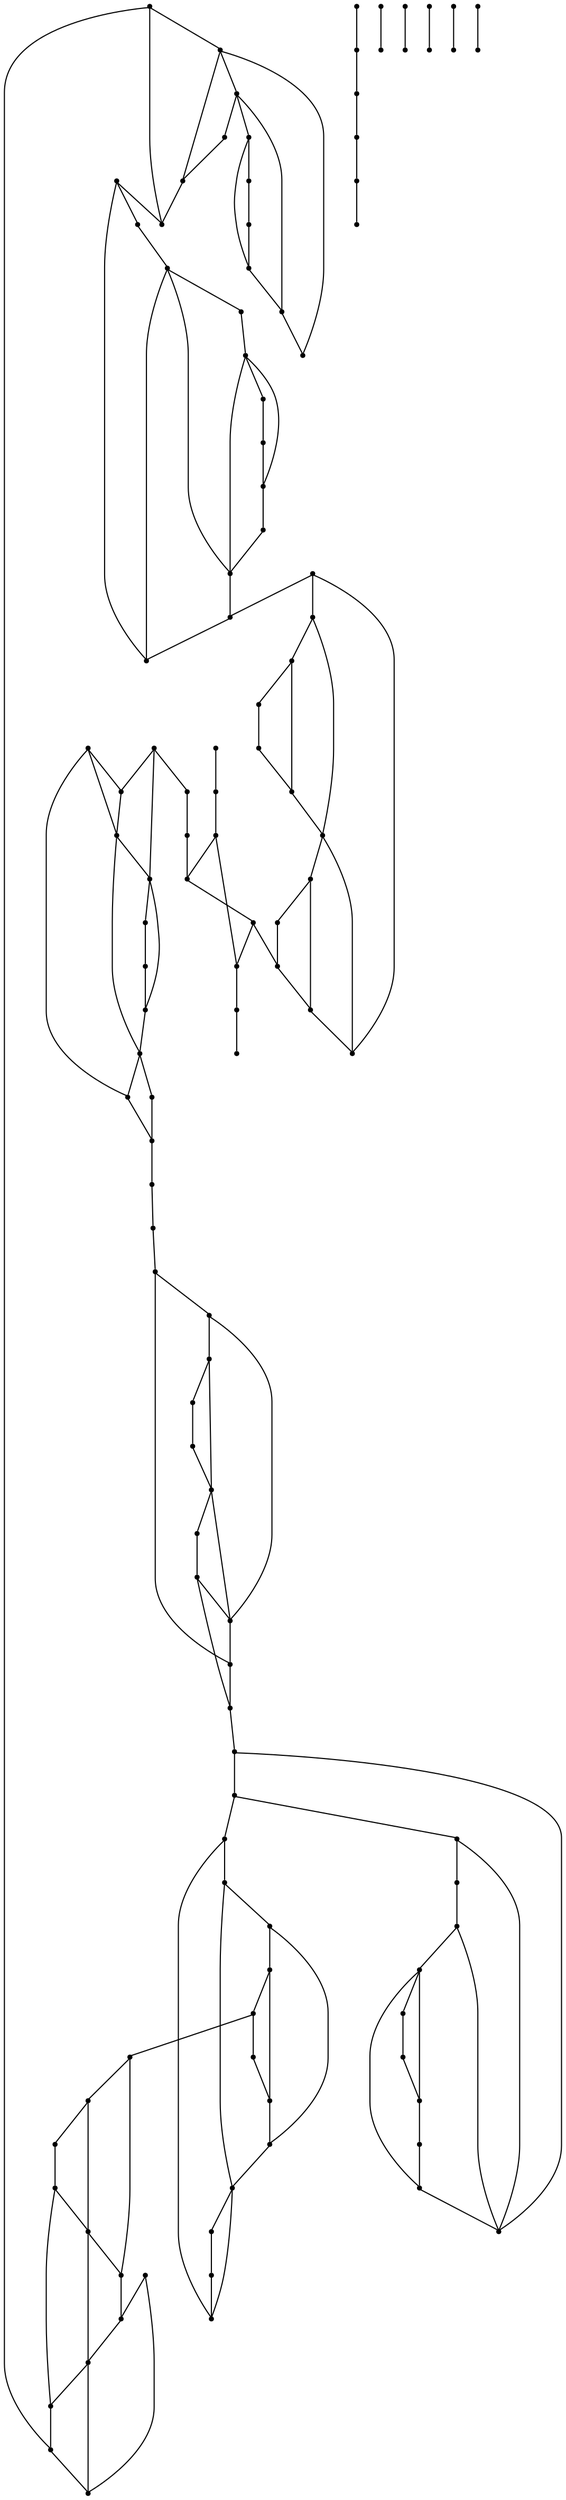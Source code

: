 graph {
  node [shape=point,comment="{\"directed\":false,\"doi\":\"10.1007/978-3-540-31843-9_19\",\"figure\":\"?\"}"]

  v0 [pos="1404.4237100290698,237.47153398467276"]
  v1 [pos="1404.4237100290698,278.9662849612352"]
  v2 [pos="1362.9202216569768,278.9662849612352"]
  v3 [pos="1321.4208030523255,278.9662849612352"]
  v4 [pos="1404.4237100290698,320.45906501087717"]
  v5 [pos="1404.4237100290698,361.9507006513394"]
  v6 [pos="1362.9202216569768,361.9507006513394"]
  v7 [pos="1321.4208030523255,361.9507006513394"]
  v8 [pos="1362.9202216569768,237.47153398467276"]
  v9 [pos="1362.9202216569768,320.45906501087717"]
  v10 [pos="1321.4208030523255,237.47153398467265"]
  v11 [pos="1321.4208030523255,320.45906501087717"]
  v12 [pos="1113.919672056686,278.9662849612352"]
  v13 [pos="1072.4161518895348,278.9662849612352"]
  v14 [pos="1155.419058866279,278.9662849612352"]
  v15 [pos="1113.919672056686,320.45906501087717"]
  v16 [pos="1072.4161518895348,320.45906501087717"]
  v17 [pos="1155.419058866279,320.45906501087717"]
  v18 [pos="1155.419058866279,361.9507006513394"]
  v19 [pos="1155.419058866279,403.4432899661181"]
  v20 [pos="1113.919672056686,361.9507006513394"]
  v21 [pos="1113.919672056686,403.4432899661181"]
  v22 [pos="1113.919672056686,237.47153398467276"]
  v23 [pos="1072.4161518895348,237.47153398467276"]
  v24 [pos="1030.9167491824128,361.9507006513394"]
  v25 [pos="989.4173782703488,361.9507006513394"]
  v26 [pos="1072.4161518895348,361.9507006513394"]
  v27 [pos="1072.4161518895348,403.4432899661181"]
  v28 [pos="947.9148755450581,486.4298673180061"]
  v29 [pos="906.4144236010173,486.4298673180061"]
  v30 [pos="989.4173782703488,486.4298673180061"]
  v31 [pos="1030.9167491824128,486.4298673180061"]
  v32 [pos="1072.4161518895348,486.4298673180061"]
  v33 [pos="1072.4161518895348,527.9213758018927"]
  v34 [pos="1030.9167491824128,527.9213758018927"]
  v35 [pos="989.4173782703489,320.45906501087717"]
  v36 [pos="1030.9167491824128,320.45906501087717"]
  v37 [pos="1030.9167491824128,403.4432899661181"]
  v38 [pos="989.4173782703488,403.4432899661181"]
  v39 [pos="989.4173782703488,527.9213758018927"]
  v40 [pos="947.9148755450581,444.93823167754385"]
  v41 [pos="906.4144236010175,444.93823167754385"]
  v42 [pos="947.9148755450582,527.9213758018927"]
  v43 [pos="906.4144236010175,527.9213758018927"]
  v44 [pos="781.9120980196221,444.93823167754385"]
  v45 [pos="740.4127271075581,444.93823167754385"]
  v46 [pos="823.4146166424418,444.93823167754385"]
  v47 [pos="864.9150526889534,444.93823167754385"]
  v48 [pos="864.9150526889534,486.4298673180061"]
  v49 [pos="864.9150526889534,527.9213758018927"]
  v50 [pos="823.4146166424418,237.47153398467276"]
  v51 [pos="823.4146166424418,278.9662849612352"]
  v52 [pos="781.9120980196221,278.9662849612352"]
  v53 [pos="823.4146166424418,486.4298673180061"]
  v54 [pos="823.4146166424418,527.9213758018927"]
  v55 [pos="781.9120980196221,320.45906501087717"]
  v56 [pos="781.9120980196221,237.47153398467276"]
  v57 [pos="740.4127271075581,320.45906501087717"]
  v58 [pos="781.9120980196221,403.4432899661181"]
  v59 [pos="740.4127271075581,403.4432899661181"]
  v60 [pos="781.9120980196221,486.4298673180061"]
  v61 [pos="740.4127271075581,237.47153398467276"]
  v62 [pos="740.4127271075581,278.9662849612352"]
  v63 [pos="740.4127271075581,361.9507006513394"]
  v64 [pos="698.913324400436,361.9507006513394"]
  v65 [pos="740.4127271075581,486.4298673180061"]
  v66 [pos="698.913324400436,278.9662849612352"]
  v67 [pos="698.9133244004361,320.45906501087717"]
  v68 [pos="698.9133244004361,486.4298673180061"]
  v69 [pos="698.9133244004361,527.9213758018927"]
  v70 [pos="698.9133244004361,444.93823167754385"]
  v71 [pos="657.4108057776164,486.4298673180061"]
  v72 [pos="615.9104015261628,486.4298673180061"]
  v73 [pos="657.4108057776164,527.9213758018927"]
  v74 [pos="615.9104015261628,527.9213758018927"]
  v75 [pos="657.4108057776164,320.45906501087717"]
  v76 [pos="657.4108057776164,361.9507006513394"]
  v77 [pos="657.4108057776164,278.9662849612352"]
  v78 [pos="657.4108057776162,237.47153398467265"]
  v79 [pos="574.4109988190407,278.9662849612352"]
  v80 [pos="532.9105786700582,278.9662849612352"]
  v81 [pos="615.9104015261628,278.9662849612352"]
  v82 [pos="615.9104015261628,361.9507006513394"]
  v83 [pos="657.4108057776164,444.93823167754385"]
  v84 [pos="657.4108057776162,403.4432899661181"]
  v85 [pos="615.9104015261628,320.45906501087717"]
  v86 [pos="615.9104015261628,237.47153398467265"]
  v87 [pos="615.9104015261628,403.4432899661181"]
  v88 [pos="615.9104015261628,444.93823167754385"]
  v89 [pos="574.4109988190407,237.47153398467276"]
  v90 [pos="532.9105786700582,237.47153398467276"]
  v91 [pos="532.9105786700582,361.9507006513394"]
  v92 [pos="574.4109988190407,361.9507006513394"]
  v93 [pos="532.9105786700582,403.4432899661181"]
  v94 [pos="574.4109988190407,403.4432899661181"]
  v95 [pos="532.9105786700582,444.93823167754385"]
  v96 [pos="574.4109988190406,444.93823167754385"]
  v97 [pos="532.9105786700582,486.4298673180061"]
  v98 [pos="574.4109988190406,486.4298673180061"]
  v99 [pos="491.40807594476746,486.4298673180061"]
  v100 [pos="491.4080759447674,527.9213758018927"]
  v101 [pos="449.9086891351744,527.9213758018927"]
  v102 [pos="408.4093023255814,527.9213758018927"]
  v103 [pos="449.90868913517437,320.45906501087717"]
  v104 [pos="449.9086891351744,361.9507006513394"]
  v105 [pos="449.9086891351744,278.96628496123526"]
  v106 [pos="449.90868913517437,237.47153398467276"]
  v107 [pos="449.9086891351744,486.4298673180061"]
  v108 [pos="449.9086891351744,444.93823167754385"]
  v109 [pos="449.90868913517437,403.90378750436673"]
  v110 [pos="408.4093023255814,444.93823167754385"]
  v111 [pos="366.9067916515262,444.93823167754385"]
  v112 [pos="408.4093023255814,237.47153398467265"]
  v113 [pos="408.4093023255814,278.9662849612352"]
  v114 [pos="408.4093023255814,320.45906501087717"]
  v115 [pos="408.4093023255814,361.9507006513394"]
  v116 [pos="408.4093023255814,403.90378750436673"]
  v117 [pos="408.4093023255814,486.4298673180061"]
  v118 [pos="366.9067916515262,486.4298673180061"]
  v119 [pos="366.90679165152613,320.45906501087717"]
  v120 [pos="366.9067916515262,361.9507006513394"]
  v121 [pos="574.4109988190407,527.9213758018927"]
  v122 [pos="532.9105786700582,527.9213758018927"]

  v0 -- v1 [id="-1",pos="1404.4237100290698,237.47153398467276 1404.4237100290698,278.9662849612352 1404.4237100290698,278.9662849612352 1404.4237100290698,278.9662849612352"]
  v102 -- v118 [id="-2",pos="408.4093023255814,527.9213758018927 366.9057503633721,527.9216301150439 366.9057503633721,527.9216301150439 366.9057503633721,527.9216301150439 366.9067916515262,486.4298673180061 366.9067916515262,486.4298673180061 366.9067916515262,486.4298673180061"]
  v102 -- v101 [id="-3",pos="408.4093023255814,527.9213758018927 449.9086891351744,527.9213758018927 449.9086891351744,527.9213758018927 449.9086891351744,527.9213758018927"]
  v100 -- v122 [id="-4",pos="491.4080759447674,527.9213758018927 532.9105786700582,527.9213758018927 532.9105786700582,527.9213758018927 532.9105786700582,527.9213758018927"]
  v122 -- v121 [id="-5",pos="532.9105786700582,527.9213758018927 574.4109988190407,527.9213758018927 574.4109988190407,527.9213758018927 574.4109988190407,527.9213758018927"]
  v121 -- v74 [id="-6",pos="574.4109988190407,527.9213758018927 615.9104015261628,527.9213758018927 615.9104015261628,527.9213758018927 615.9104015261628,527.9213758018927"]
  v74 -- v73 [id="-7",pos="615.9104015261628,527.9213758018927 657.4108057776164,527.9213758018927 657.4108057776164,527.9213758018927 657.4108057776164,527.9213758018927"]
  v73 -- v69 [id="-8",pos="657.4108057776164,527.9213758018927 698.9133244004361,527.9213758018927 698.9133244004361,527.9213758018927 698.9133244004361,527.9213758018927"]
  v69 -- v54 [id="-9",pos="698.9133244004361,527.9213758018927 823.4146166424418,527.9213758018927 823.4146166424418,527.9213758018927 823.4146166424418,527.9213758018927"]
  v54 -- v49 [id="-10",pos="823.4146166424418,527.9213758018927 864.9150526889534,527.9213758018927 864.9150526889534,527.9213758018927 864.9150526889534,527.9213758018927"]
  v49 -- v43 [id="-11",pos="864.9150526889534,527.9213758018927 906.4144236010175,527.9213758018927 906.4144236010175,527.9213758018927 906.4144236010175,527.9213758018927"]
  v43 -- v42 [id="-12",pos="906.4144236010175,527.9213758018927 947.9148755450582,527.9213758018927 947.9148755450582,527.9213758018927 947.9148755450582,527.9213758018927"]
  v42 -- v39 [id="-13",pos="947.9148755450582,527.9213758018927 989.4173782703488,527.9213758018927 989.4173782703488,527.9213758018927 989.4173782703488,527.9213758018927"]
  v39 -- v34 [id="-14",pos="989.4173782703488,527.9213758018927 1030.9167491824128,527.9213758018927 1030.9167491824128,527.9213758018927 1030.9167491824128,527.9213758018927"]
  v34 -- v33 [id="-15",pos="1030.9167491824128,527.9213758018927 1072.4161518895348,527.9213758018927 1072.4161518895348,527.9213758018927 1072.4161518895348,527.9213758018927"]
  v33 -- v5 [id="-16",pos="1072.4161518895348,527.9213758018927 1404.4237100290698,527.9216301150439 1404.4237100290698,527.9216301150439 1404.4237100290698,527.9216301150439 1404.4237100290698,361.9507006513394 1404.4237100290698,361.9507006513394 1404.4237100290698,361.9507006513394"]
  v111 -- v120 [id="-18",pos="366.9067916515262,444.93823167754385 366.9067916515262,361.9507006513394 366.9067916515262,361.9507006513394 366.9067916515262,361.9507006513394"]
  v119 -- v112 [id="-19",pos="366.90679165152613,320.45906501087717 366.9057503633721,237.47159756296048 366.9057503633721,237.47159756296048 366.9057503633721,237.47159756296048 408.4093023255814,237.47153398467265 408.4093023255814,237.47153398467265 408.4093023255814,237.47153398467265"]
  v101 -- v100 [id="-21",pos="449.9086891351744,527.9213758018927 491.4080759447674,527.9213758018927 491.4080759447674,527.9213758018927 491.4080759447674,527.9213758018927"]
  v120 -- v119 [id="-53",pos="366.9067916515262,361.9507006513394 366.90679165152613,320.45906501087717 366.90679165152613,320.45906501087717 366.90679165152613,320.45906501087717"]
  v118 -- v117 [id="-93",pos="366.9067916515262,486.4298673180061 408.4093023255814,486.4298673180061 408.4093023255814,486.4298673180061 408.4093023255814,486.4298673180061"]
  v107 -- v99 [id="-94",pos="449.9086891351744,486.4298673180061 491.40807594476746,486.4298673180061 491.40807594476746,486.4298673180061 491.40807594476746,486.4298673180061"]
  v111 -- v118 [id="-95",pos="366.9067916515262,444.93823167754385 366.9067916515262,486.4298673180061 366.9067916515262,486.4298673180061 366.9067916515262,486.4298673180061"]
  v117 -- v107 [id="-96",pos="408.4093023255814,486.4298673180061 449.9086891351744,486.4298673180061 449.9086891351744,486.4298673180061 449.9086891351744,486.4298673180061"]
  v112 -- v106 [id="-97",pos="408.4093023255814,237.47153398467265 449.90868913517437,237.47153398467276 449.90868913517437,237.47153398467276 449.90868913517437,237.47153398467276"]
  v106 -- v90 [id="-98",pos="449.90868913517437,237.47153398467276 532.9105786700582,237.47153398467276 532.9105786700582,237.47153398467276 532.9105786700582,237.47153398467276"]
  v90 -- v89 [id="-99",pos="532.9105786700582,237.47153398467276 574.4109988190407,237.47153398467276 574.4109988190407,237.47153398467276 574.4109988190407,237.47153398467276"]
  v89 -- v86 [id="-100",pos="574.4109988190407,237.47153398467276 615.9104015261628,237.47153398467265 615.9104015261628,237.47153398467265 615.9104015261628,237.47153398467265"]
  v86 -- v78 [id="-101",pos="615.9104015261628,237.47153398467265 657.4108057776162,237.47153398467265 657.4108057776162,237.47153398467265 657.4108057776162,237.47153398467265"]
  v78 -- v61 [id="-102",pos="657.4108057776162,237.47153398467265 740.4127271075581,237.47153398467276 740.4127271075581,237.47153398467276 740.4127271075581,237.47153398467276"]
  v61 -- v56 [id="-103",pos="740.4127271075581,237.47153398467276 781.9120980196221,237.47153398467276 781.9120980196221,237.47153398467276 781.9120980196221,237.47153398467276"]
  v56 -- v50 [id="-104",pos="781.9120980196221,237.47153398467276 823.4146166424418,237.47153398467276 823.4146166424418,237.47153398467276 823.4146166424418,237.47153398467276"]
  v50 -- v23 [id="-105",pos="823.4146166424418,237.47153398467276 1072.4161518895348,237.47153398467276 1072.4161518895348,237.47153398467276 1072.4161518895348,237.47153398467276"]
  v23 -- v22 [id="-106",pos="1072.4161518895348,237.47153398467276 1113.919672056686,237.47153398467276 1113.919672056686,237.47153398467276 1113.919672056686,237.47153398467276"]
  v22 -- v10 [id="-107",pos="1113.919672056686,237.47153398467276 1321.4208030523255,237.47153398467265 1321.4208030523255,237.47153398467265 1321.4208030523255,237.47153398467265"]
  v10 -- v8 [id="-108",pos="1321.4208030523255,237.47153398467265 1362.9202216569768,237.47153398467276 1362.9202216569768,237.47153398467276 1362.9202216569768,237.47153398467276"]
  v8 -- v0 [id="-109",pos="1362.9202216569768,237.47153398467276 1404.4237100290698,237.47153398467276 1404.4237100290698,237.47153398467276 1404.4237100290698,237.47153398467276"]
  v102 -- v117 [id="-166",pos="408.4093023255814,527.9213758018927 408.4093023255814,486.4298673180061 408.4093023255814,486.4298673180061 408.4093023255814,486.4298673180061"]
  v117 -- v110 [id="-167",pos="408.4093023255814,486.4298673180061 408.4093023255814,444.93823167754385 408.4093023255814,444.93823167754385 408.4093023255814,444.93823167754385"]
  v110 -- v116 [id="-168",pos="408.4093023255814,444.93823167754385 408.4093023255814,403.90378750436673 408.4093023255814,403.90378750436673 408.4093023255814,403.90378750436673"]
  v116 -- v109 [id="-169",pos="408.4093023255814,403.90378750436673 449.90868913517437,403.90378750436673 449.90868913517437,403.90378750436673 449.90868913517437,403.90378750436673"]
  v115 -- v114 [id="-170",pos="408.4093023255814,361.9507006513394 408.4093023255814,320.45906501087717 408.4093023255814,320.45906501087717 408.4093023255814,320.45906501087717"]
  v114 -- v113 [id="-171",pos="408.4093023255814,320.45906501087717 408.4093023255814,278.9662849612352 408.4093023255814,278.9662849612352 408.4093023255814,278.9662849612352"]
  v113 -- v112 [id="-172",pos="408.4093023255814,278.9662849612352 408.4093023255814,237.47153398467265 408.4093023255814,237.47153398467265 408.4093023255814,237.47153398467265"]
  v113 -- v105 [id="-173",pos="408.4093023255814,278.9662849612352 449.9086891351744,278.96628496123526 449.9086891351744,278.96628496123526 449.9086891351744,278.96628496123526"]
  v108 -- v110 [id="-175",pos="449.9086891351744,444.93823167754385 408.4093023255814,444.93823167754385 408.4093023255814,444.93823167754385 408.4093023255814,444.93823167754385"]
  v110 -- v111 [id="-176",pos="408.4093023255814,444.93823167754385 366.9067916515262,444.93823167754385 366.9067916515262,444.93823167754385 366.9067916515262,444.93823167754385"]
  v109 -- v108 [id="-177",pos="449.90868913517437,403.90378750436673 449.9086891351744,444.93823167754385 449.9086891351744,444.93823167754385 449.9086891351744,444.93823167754385"]
  v108 -- v107 [id="-178",pos="449.9086891351744,444.93823167754385 449.9086891351744,486.4298673180061 449.9086891351744,486.4298673180061 449.9086891351744,486.4298673180061"]
  v107 -- v101 [id="-179",pos="449.9086891351744,486.4298673180061 449.9086891351744,527.9213758018927 449.9086891351744,527.9213758018927 449.9086891351744,527.9213758018927"]
  v106 -- v105 [id="-180",pos="449.90868913517437,237.47153398467276 449.9086891351744,278.96628496123526 449.9086891351744,278.96628496123526 449.9086891351744,278.96628496123526"]
  v105 -- v103 [id="-181",pos="449.9086891351744,278.96628496123526 449.90868913517437,320.45906501087717 449.90868913517437,320.45906501087717 449.90868913517437,320.45906501087717"]
  v103 -- v104 [id="-182",pos="449.90868913517437,320.45906501087717 449.9086891351744,361.9507006513394 449.9086891351744,361.9507006513394 449.9086891351744,361.9507006513394"]
  v99 -- v100 [id="-185",pos="491.40807594476746,486.4298673180061 491.4080759447674,527.9213758018927 491.4080759447674,527.9213758018927 491.4080759447674,527.9213758018927"]
  v97 -- v98 [id="-186",pos="532.9105786700582,486.4298673180061 574.4109988190406,486.4298673180061 574.4109988190406,486.4298673180061 574.4109988190406,486.4298673180061"]
  v95 -- v96 [id="-187",pos="532.9105786700582,444.93823167754385 574.4109988190406,444.93823167754385 574.4109988190406,444.93823167754385 574.4109988190406,444.93823167754385"]
  v93 -- v94 [id="-188",pos="532.9105786700582,403.4432899661181 574.4109988190407,403.4432899661181 574.4109988190407,403.4432899661181 574.4109988190407,403.4432899661181"]
  v91 -- v92 [id="-189",pos="532.9105786700582,361.9507006513394 574.4109988190407,361.9507006513394 574.4109988190407,361.9507006513394 574.4109988190407,361.9507006513394"]
  v80 -- v90 [id="-190",pos="532.9105786700582,278.9662849612352 532.9105786700582,237.47153398467276 532.9105786700582,237.47153398467276 532.9105786700582,237.47153398467276"]
  v79 -- v89 [id="-194",pos="574.4109988190407,278.9662849612352 574.4109988190407,237.47153398467276 574.4109988190407,237.47153398467276 574.4109988190407,237.47153398467276"]
  v74 -- v72 [id="-195",pos="615.9104015261628,527.9213758018927 615.9104015261628,486.4298673180061 615.9104015261628,486.4298673180061 615.9104015261628,486.4298673180061"]
  v72 -- v88 [id="-196",pos="615.9104015261628,486.4298673180061 615.9104015261628,444.93823167754385 615.9104015261628,444.93823167754385 615.9104015261628,444.93823167754385"]
  v88 -- v87 [id="-197",pos="615.9104015261628,444.93823167754385 615.9104015261628,403.4432899661181 615.9104015261628,403.4432899661181 615.9104015261628,403.4432899661181"]
  v88 -- v83 [id="-198",pos="615.9104015261628,444.93823167754385 657.4108057776164,444.93823167754385 657.4108057776164,444.93823167754385 657.4108057776164,444.93823167754385"]
  v83 -- v70 [id="-199",pos="657.4108057776164,444.93823167754385 698.9133244004361,444.93823167754385 698.9133244004361,444.93823167754385 698.9133244004361,444.93823167754385"]
  v87 -- v84 [id="-200",pos="615.9104015261628,403.4432899661181 657.4108057776162,403.4432899661181 657.4108057776162,403.4432899661181 657.4108057776162,403.4432899661181"]
  v82 -- v85 [id="-201",pos="615.9104015261628,361.9507006513394 615.9104015261628,320.45906501087717 615.9104015261628,320.45906501087717 615.9104015261628,320.45906501087717"]
  v85 -- v81 [id="-202",pos="615.9104015261628,320.45906501087717 615.9104015261628,278.9662849612352 615.9104015261628,278.9662849612352 615.9104015261628,278.9662849612352"]
  v81 -- v86 [id="-203",pos="615.9104015261628,278.9662849612352 615.9104015261628,237.47153398467265 615.9104015261628,237.47153398467265 615.9104015261628,237.47153398467265"]
  v85 -- v75 [id="-204",pos="615.9104015261628,320.45906501087717 657.4108057776164,320.45906501087717 657.4108057776164,320.45906501087717 657.4108057776164,320.45906501087717"]
  v84 -- v83 [id="-205",pos="657.4108057776162,403.4432899661181 657.4108057776164,444.93823167754385 657.4108057776164,444.93823167754385 657.4108057776164,444.93823167754385"]
  v83 -- v71 [id="-206",pos="657.4108057776164,444.93823167754385 657.4108057776164,486.4298673180061 657.4108057776164,486.4298673180061 657.4108057776164,486.4298673180061"]
  v71 -- v73 [id="-207",pos="657.4108057776164,486.4298673180061 657.4108057776164,527.9213758018927 657.4108057776164,527.9213758018927 657.4108057776164,527.9213758018927"]
  v76 -- v82 [id="-208",pos="657.4108057776164,361.9507006513394 615.9104015261628,361.9507006513394 615.9104015261628,361.9507006513394 615.9104015261628,361.9507006513394"]
  v77 -- v81 [id="-209",pos="657.4108057776164,278.9662849612352 615.9104015261628,278.9662849612352 615.9104015261628,278.9662849612352 615.9104015261628,278.9662849612352"]
  v81 -- v79 [id="-210",pos="615.9104015261628,278.9662849612352 574.4109988190407,278.9662849612352 574.4109988190407,278.9662849612352 574.4109988190407,278.9662849612352"]
  v79 -- v80 [id="-211",pos="574.4109988190407,278.9662849612352 532.9105786700582,278.9662849612352 532.9105786700582,278.9662849612352 532.9105786700582,278.9662849612352"]
  v78 -- v77 [id="-212",pos="657.4108057776162,237.47153398467265 657.4108057776164,278.9662849612352 657.4108057776164,278.9662849612352 657.4108057776164,278.9662849612352"]
  v77 -- v75 [id="-213",pos="657.4108057776164,278.9662849612352 657.4108057776164,320.45906501087717 657.4108057776164,320.45906501087717 657.4108057776164,320.45906501087717"]
  v75 -- v76 [id="-214",pos="657.4108057776164,320.45906501087717 657.4108057776164,361.9507006513394 657.4108057776164,361.9507006513394 657.4108057776164,361.9507006513394"]
  v68 -- v71 [id="-217",pos="698.9133244004361,486.4298673180061 657.4108057776164,486.4298673180061 657.4108057776164,486.4298673180061 657.4108057776164,486.4298673180061"]
  v71 -- v72 [id="-218",pos="657.4108057776164,486.4298673180061 615.9104015261628,486.4298673180061 615.9104015261628,486.4298673180061 615.9104015261628,486.4298673180061"]
  v70 -- v68 [id="-219",pos="698.9133244004361,444.93823167754385 698.9133244004361,486.4298673180061 698.9133244004361,486.4298673180061 698.9133244004361,486.4298673180061"]
  v68 -- v69 [id="-220",pos="698.9133244004361,486.4298673180061 698.9133244004361,527.9213758018927 698.9133244004361,527.9213758018927 698.9133244004361,527.9213758018927"]
  v64 -- v67 [id="-221",pos="698.913324400436,361.9507006513394 698.9133244004361,320.45906501087717 698.9133244004361,320.45906501087717 698.9133244004361,320.45906501087717"]
  v67 -- v66 [id="-222",pos="698.9133244004361,320.45906501087717 698.913324400436,278.9662849612352 698.913324400436,278.9662849612352 698.913324400436,278.9662849612352"]
  v67 -- v57 [id="-223",pos="698.9133244004361,320.45906501087717 740.4127271075581,320.45906501087717 740.4127271075581,320.45906501087717 740.4127271075581,320.45906501087717"]
  v66 -- v62 [id="-224",pos="698.913324400436,278.9662849612352 740.4127271075581,278.9662849612352 740.4127271075581,278.9662849612352 740.4127271075581,278.9662849612352"]
  v65 -- v60 [id="-225",pos="740.4127271075581,486.4298673180061 781.9120980196221,486.4298673180061 781.9120980196221,486.4298673180061 781.9120980196221,486.4298673180061"]
  v60 -- v53 [id="-226",pos="781.9120980196221,486.4298673180061 823.4146166424418,486.4298673180061 823.4146166424418,486.4298673180061 823.4146166424418,486.4298673180061"]
  v59 -- v45 [id="-227",pos="740.4127271075581,403.4432899661181 740.4127271075581,444.93823167754385 740.4127271075581,444.93823167754385 740.4127271075581,444.93823167754385"]
  v45 -- v65 [id="-228",pos="740.4127271075581,444.93823167754385 740.4127271075581,486.4298673180061 740.4127271075581,486.4298673180061 740.4127271075581,486.4298673180061"]
  v63 -- v64 [id="-229",pos="740.4127271075581,361.9507006513394 698.913324400436,361.9507006513394 698.913324400436,361.9507006513394 698.913324400436,361.9507006513394"]
  v57 -- v63 [id="-230",pos="740.4127271075581,320.45906501087717 740.4127271075581,361.9507006513394 740.4127271075581,361.9507006513394 740.4127271075581,361.9507006513394"]
  v57 -- v62 [id="-231",pos="740.4127271075581,320.45906501087717 740.4127271075581,278.9662849612352 740.4127271075581,278.9662849612352 740.4127271075581,278.9662849612352"]
  v62 -- v61 [id="-232",pos="740.4127271075581,278.9662849612352 740.4127271075581,237.47153398467276 740.4127271075581,237.47153398467276 740.4127271075581,237.47153398467276"]
  v62 -- v52 [id="-233",pos="740.4127271075581,278.9662849612352 781.9120980196221,278.9662849612352 781.9120980196221,278.9662849612352 781.9120980196221,278.9662849612352"]
  v60 -- v44 [id="-236",pos="781.9120980196221,486.4298673180061 781.9120980196221,444.93823167754385 781.9120980196221,444.93823167754385 781.9120980196221,444.93823167754385"]
  v44 -- v58 [id="-237",pos="781.9120980196221,444.93823167754385 781.9120980196221,403.4432899661181 781.9120980196221,403.4432899661181 781.9120980196221,403.4432899661181"]
  v58 -- v59 [id="-238",pos="781.9120980196221,403.4432899661181 740.4127271075581,403.4432899661181 740.4127271075581,403.4432899661181 740.4127271075581,403.4432899661181"]
  v55 -- v57 [id="-239",pos="781.9120980196221,320.45906501087717 740.4127271075581,320.45906501087717 740.4127271075581,320.45906501087717 740.4127271075581,320.45906501087717"]
  v52 -- v56 [id="-240",pos="781.9120980196221,278.9662849612352 781.9120980196221,237.47153398467276 781.9120980196221,237.47153398467276 781.9120980196221,237.47153398467276"]
  v52 -- v55 [id="-241",pos="781.9120980196221,278.9662849612352 781.9120980196221,320.45906501087717 781.9120980196221,320.45906501087717 781.9120980196221,320.45906501087717"]
  v53 -- v48 [id="-243",pos="823.4146166424418,486.4298673180061 864.9150526889534,486.4298673180061 864.9150526889534,486.4298673180061 864.9150526889534,486.4298673180061"]
  v53 -- v54 [id="-244",pos="823.4146166424418,486.4298673180061 823.4146166424418,527.9213758018927 823.4146166424418,527.9213758018927 823.4146166424418,527.9213758018927"]
  v46 -- v53 [id="-245",pos="823.4146166424418,444.93823167754385 823.4146166424418,486.4298673180061 823.4146166424418,486.4298673180061 823.4146166424418,486.4298673180061"]
  v51 -- v52 [id="-246",pos="823.4146166424418,278.9662849612352 781.9120980196221,278.9662849612352 781.9120980196221,278.9662849612352 781.9120980196221,278.9662849612352"]
  v50 -- v51 [id="-247",pos="823.4146166424418,237.47153398467276 823.4146166424418,278.9662849612352 823.4146166424418,278.9662849612352 823.4146166424418,278.9662849612352"]
  v49 -- v48 [id="-248",pos="864.9150526889534,527.9213758018927 864.9150526889534,486.4298673180061 864.9150526889534,486.4298673180061 864.9150526889534,486.4298673180061"]
  v48 -- v47 [id="-249",pos="864.9150526889534,486.4298673180061 864.9150526889534,444.93823167754385 864.9150526889534,444.93823167754385 864.9150526889534,444.93823167754385"]
  v47 -- v46 [id="-250",pos="864.9150526889534,444.93823167754385 823.4146166424418,444.93823167754385 823.4146166424418,444.93823167754385 823.4146166424418,444.93823167754385"]
  v46 -- v44 [id="-251",pos="823.4146166424418,444.93823167754385 781.9120980196221,444.93823167754385 781.9120980196221,444.93823167754385 781.9120980196221,444.93823167754385"]
  v44 -- v45 [id="-252",pos="781.9120980196221,444.93823167754385 740.4127271075581,444.93823167754385 740.4127271075581,444.93823167754385 740.4127271075581,444.93823167754385"]
  v41 -- v29 [id="-257",pos="906.4144236010175,444.93823167754385 906.4144236010173,486.4298673180061 906.4144236010173,486.4298673180061 906.4144236010173,486.4298673180061"]
  v29 -- v43 [id="-258",pos="906.4144236010173,486.4298673180061 906.4144236010175,527.9213758018927 906.4144236010175,527.9213758018927 906.4144236010175,527.9213758018927"]
  v42 -- v28 [id="-259",pos="947.9148755450582,527.9213758018927 947.9148755450581,486.4298673180061 947.9148755450581,486.4298673180061 947.9148755450581,486.4298673180061"]
  v28 -- v40 [id="-260",pos="947.9148755450581,486.4298673180061 947.9148755450581,444.93823167754385 947.9148755450581,444.93823167754385 947.9148755450581,444.93823167754385"]
  v40 -- v41 [id="-261",pos="947.9148755450581,444.93823167754385 906.4144236010175,444.93823167754385 906.4144236010175,444.93823167754385 906.4144236010175,444.93823167754385"]
  v39 -- v30 [id="-262",pos="989.4173782703488,527.9213758018927 989.4173782703488,486.4298673180061 989.4173782703488,486.4298673180061 989.4173782703488,486.4298673180061"]
  v38 -- v37 [id="-263",pos="989.4173782703488,403.4432899661181 1030.9167491824128,403.4432899661181 1030.9167491824128,403.4432899661181 1030.9167491824128,403.4432899661181"]
  v37 -- v27 [id="-264",pos="1030.9167491824128,403.4432899661181 1072.4161518895348,403.4432899661181 1072.4161518895348,403.4432899661181 1072.4161518895348,403.4432899661181"]
  v35 -- v36 [id="-265",pos="989.4173782703489,320.45906501087717 1030.9167491824128,320.45906501087717 1030.9167491824128,320.45906501087717 1030.9167491824128,320.45906501087717"]
  v34 -- v31 [id="-266",pos="1030.9167491824128,527.9213758018927 1030.9167491824128,486.4298673180061 1030.9167491824128,486.4298673180061 1030.9167491824128,486.4298673180061"]
  v33 -- v32 [id="-267",pos="1072.4161518895348,527.9213758018927 1072.4161518895348,486.4298673180061 1072.4161518895348,486.4298673180061 1072.4161518895348,486.4298673180061"]
  v32 -- v31 [id="-268",pos="1072.4161518895348,486.4298673180061 1030.9167491824128,486.4298673180061 1030.9167491824128,486.4298673180061 1030.9167491824128,486.4298673180061"]
  v31 -- v30 [id="-269",pos="1030.9167491824128,486.4298673180061 989.4173782703488,486.4298673180061 989.4173782703488,486.4298673180061 989.4173782703488,486.4298673180061"]
  v30 -- v28 [id="-270",pos="989.4173782703488,486.4298673180061 947.9148755450581,486.4298673180061 947.9148755450581,486.4298673180061 947.9148755450581,486.4298673180061"]
  v28 -- v29 [id="-271",pos="947.9148755450581,486.4298673180061 906.4144236010173,486.4298673180061 906.4144236010173,486.4298673180061 906.4144236010173,486.4298673180061"]
  v27 -- v26 [id="-272",pos="1072.4161518895348,403.4432899661181 1072.4161518895348,361.9507006513394 1072.4161518895348,361.9507006513394 1072.4161518895348,361.9507006513394"]
  v26 -- v24 [id="-273",pos="1072.4161518895348,361.9507006513394 1030.9167491824128,361.9507006513394 1030.9167491824128,361.9507006513394 1030.9167491824128,361.9507006513394"]
  v24 -- v25 [id="-274",pos="1030.9167491824128,361.9507006513394 989.4173782703488,361.9507006513394 989.4173782703488,361.9507006513394 989.4173782703488,361.9507006513394"]
  v16 -- v13 [id="-275",pos="1072.4161518895348,320.45906501087717 1072.4161518895348,278.9662849612352 1072.4161518895348,278.9662849612352 1072.4161518895348,278.9662849612352"]
  v13 -- v23 [id="-276",pos="1072.4161518895348,278.9662849612352 1072.4161518895348,237.47153398467276 1072.4161518895348,237.47153398467276 1072.4161518895348,237.47153398467276"]
  v21 -- v19 [id="-278",pos="1113.919672056686,403.4432899661181 1155.419058866279,403.4432899661181 1155.419058866279,403.4432899661181 1155.419058866279,403.4432899661181"]
  v20 -- v18 [id="-279",pos="1113.919672056686,361.9507006513394 1155.419058866279,361.9507006513394 1155.419058866279,361.9507006513394 1155.419058866279,361.9507006513394"]
  v22 -- v12 [id="-280",pos="1113.919672056686,237.47153398467276 1113.919672056686,278.9662849612352 1113.919672056686,278.9662849612352 1113.919672056686,278.9662849612352"]
  v12 -- v15 [id="-281",pos="1113.919672056686,278.9662849612352 1113.919672056686,320.45906501087717 1113.919672056686,320.45906501087717 1113.919672056686,320.45906501087717"]
  v15 -- v20 [id="-282",pos="1113.919672056686,320.45906501087717 1113.919672056686,361.9507006513394 1113.919672056686,361.9507006513394 1113.919672056686,361.9507006513394"]
  v20 -- v21 [id="-283",pos="1113.919672056686,361.9507006513394 1113.919672056686,403.4432899661181 1113.919672056686,403.4432899661181 1113.919672056686,403.4432899661181"]
  v19 -- v18 [id="-284",pos="1155.419058866279,403.4432899661181 1155.419058866279,361.9507006513394 1155.419058866279,361.9507006513394 1155.419058866279,361.9507006513394"]
  v18 -- v17 [id="-285",pos="1155.419058866279,361.9507006513394 1155.419058866279,320.45906501087717 1155.419058866279,320.45906501087717 1155.419058866279,320.45906501087717"]
  v17 -- v14 [id="-286",pos="1155.419058866279,320.45906501087717 1155.419058866279,278.9662849612352 1155.419058866279,278.9662849612352 1155.419058866279,278.9662849612352"]
  v17 -- v15 [id="-287",pos="1155.419058866279,320.45906501087717 1113.919672056686,320.45906501087717 1113.919672056686,320.45906501087717 1113.919672056686,320.45906501087717"]
  v15 -- v16 [id="-288",pos="1113.919672056686,320.45906501087717 1072.4161518895348,320.45906501087717 1072.4161518895348,320.45906501087717 1072.4161518895348,320.45906501087717"]
  v14 -- v12 [id="-289",pos="1155.419058866279,278.9662849612352 1113.919672056686,278.9662849612352 1113.919672056686,278.9662849612352 1113.919672056686,278.9662849612352"]
  v12 -- v13 [id="-290",pos="1113.919672056686,278.9662849612352 1072.4161518895348,278.9662849612352 1072.4161518895348,278.9662849612352 1072.4161518895348,278.9662849612352"]
  v7 -- v11 [id="-291",pos="1321.4208030523255,361.9507006513394 1321.4208030523255,320.45906501087717 1321.4208030523255,320.45906501087717 1321.4208030523255,320.45906501087717"]
  v11 -- v3 [id="-292",pos="1321.4208030523255,320.45906501087717 1321.4208030523255,278.9662849612352 1321.4208030523255,278.9662849612352 1321.4208030523255,278.9662849612352"]
  v3 -- v10 [id="-293",pos="1321.4208030523255,278.9662849612352 1321.4208030523255,237.47153398467265 1321.4208030523255,237.47153398467265 1321.4208030523255,237.47153398467265"]
  v11 -- v9 [id="-294",pos="1321.4208030523255,320.45906501087717 1362.9202216569768,320.45906501087717 1362.9202216569768,320.45906501087717 1362.9202216569768,320.45906501087717"]
  v9 -- v4 [id="-295",pos="1362.9202216569768,320.45906501087717 1404.4237100290698,320.45906501087717 1404.4237100290698,320.45906501087717 1404.4237100290698,320.45906501087717"]
  v6 -- v9 [id="-298",pos="1362.9202216569768,361.9507006513394 1362.9202216569768,320.45906501087717 1362.9202216569768,320.45906501087717 1362.9202216569768,320.45906501087717"]
  v9 -- v2 [id="-299",pos="1362.9202216569768,320.45906501087717 1362.9202216569768,278.9662849612352 1362.9202216569768,278.9662849612352 1362.9202216569768,278.9662849612352"]
  v2 -- v8 [id="-300",pos="1362.9202216569768,278.9662849612352 1362.9202216569768,237.47153398467276 1362.9202216569768,237.47153398467276 1362.9202216569768,237.47153398467276"]
  v5 -- v4 [id="-302",pos="1404.4237100290698,361.9507006513394 1404.4237100290698,320.45906501087717 1404.4237100290698,320.45906501087717 1404.4237100290698,320.45906501087717"]
  v4 -- v1 [id="-303",pos="1404.4237100290698,320.45906501087717 1404.4237100290698,278.9662849612352 1404.4237100290698,278.9662849612352 1404.4237100290698,278.9662849612352"]
  v5 -- v6 [id="-321",pos="1404.4237100290698,361.9507006513394 1362.9202216569768,361.9507006513394 1362.9202216569768,361.9507006513394 1362.9202216569768,361.9507006513394"]
  v6 -- v7 [id="-322",pos="1362.9202216569768,361.9507006513394 1321.4208030523255,361.9507006513394 1321.4208030523255,361.9507006513394 1321.4208030523255,361.9507006513394"]
  v1 -- v2 [id="-324",pos="1404.4237100290698,278.9662849612352 1362.9202216569768,278.9662849612352 1362.9202216569768,278.9662849612352 1362.9202216569768,278.9662849612352"]
  v2 -- v3 [id="-325",pos="1362.9202216569768,278.9662849612352 1321.4208030523255,278.9662849612352 1321.4208030523255,278.9662849612352 1321.4208030523255,278.9662849612352"]
}